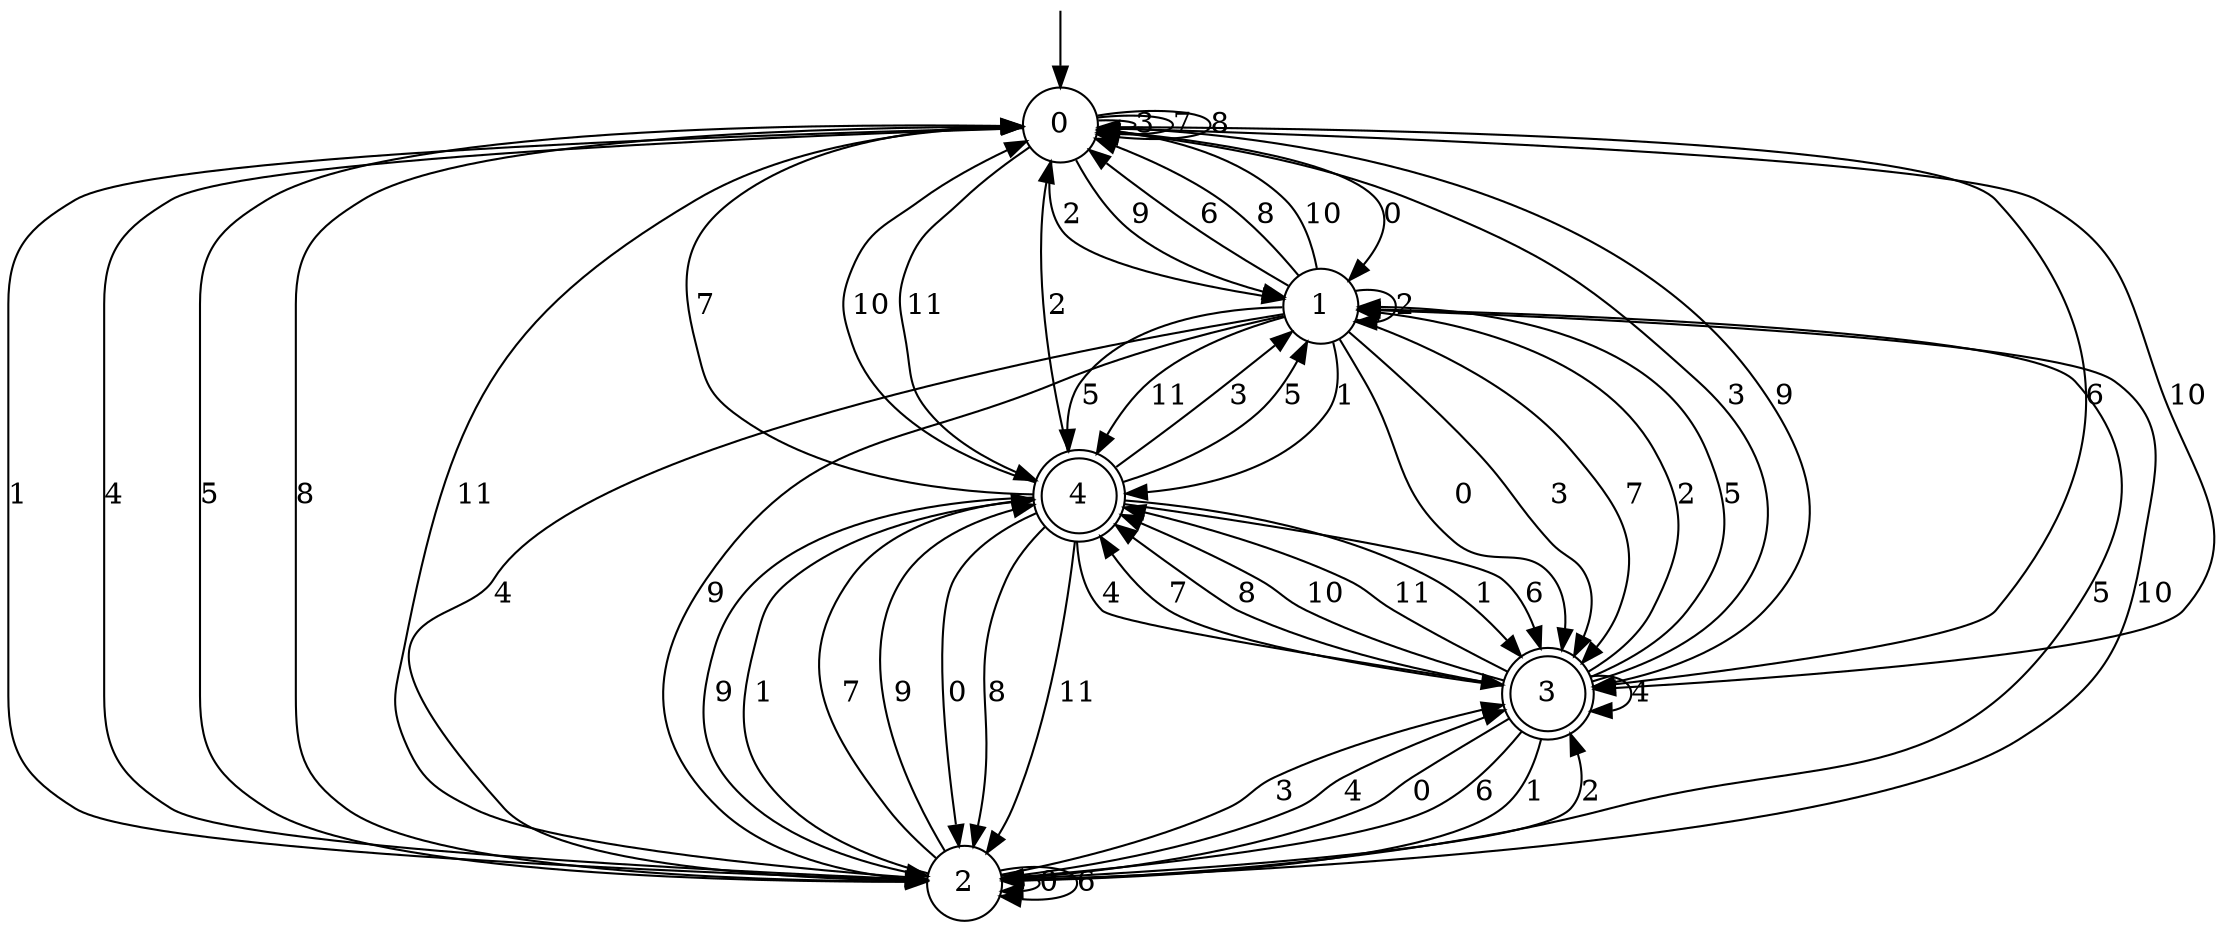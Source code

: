 digraph g {

	s0 [shape="circle" label="0"];
	s1 [shape="circle" label="1"];
	s2 [shape="circle" label="2"];
	s3 [shape="doublecircle" label="3"];
	s4 [shape="doublecircle" label="4"];
	s0 -> s1 [label="0"];
	s0 -> s2 [label="1"];
	s0 -> s1 [label="2"];
	s0 -> s0 [label="3"];
	s0 -> s2 [label="4"];
	s0 -> s2 [label="5"];
	s0 -> s3 [label="6"];
	s0 -> s0 [label="7"];
	s0 -> s0 [label="8"];
	s0 -> s1 [label="9"];
	s0 -> s3 [label="10"];
	s0 -> s4 [label="11"];
	s1 -> s3 [label="0"];
	s1 -> s4 [label="1"];
	s1 -> s1 [label="2"];
	s1 -> s3 [label="3"];
	s1 -> s2 [label="4"];
	s1 -> s4 [label="5"];
	s1 -> s0 [label="6"];
	s1 -> s3 [label="7"];
	s1 -> s0 [label="8"];
	s1 -> s2 [label="9"];
	s1 -> s0 [label="10"];
	s1 -> s4 [label="11"];
	s2 -> s2 [label="0"];
	s2 -> s4 [label="1"];
	s2 -> s3 [label="2"];
	s2 -> s3 [label="3"];
	s2 -> s3 [label="4"];
	s2 -> s1 [label="5"];
	s2 -> s2 [label="6"];
	s2 -> s4 [label="7"];
	s2 -> s0 [label="8"];
	s2 -> s4 [label="9"];
	s2 -> s1 [label="10"];
	s2 -> s0 [label="11"];
	s3 -> s2 [label="0"];
	s3 -> s2 [label="1"];
	s3 -> s1 [label="2"];
	s3 -> s0 [label="3"];
	s3 -> s3 [label="4"];
	s3 -> s1 [label="5"];
	s3 -> s2 [label="6"];
	s3 -> s4 [label="7"];
	s3 -> s4 [label="8"];
	s3 -> s0 [label="9"];
	s3 -> s4 [label="10"];
	s3 -> s4 [label="11"];
	s4 -> s2 [label="0"];
	s4 -> s3 [label="1"];
	s4 -> s0 [label="2"];
	s4 -> s1 [label="3"];
	s4 -> s3 [label="4"];
	s4 -> s1 [label="5"];
	s4 -> s3 [label="6"];
	s4 -> s0 [label="7"];
	s4 -> s2 [label="8"];
	s4 -> s2 [label="9"];
	s4 -> s0 [label="10"];
	s4 -> s2 [label="11"];

__start0 [label="" shape="none" width="0" height="0"];
__start0 -> s0;

}
